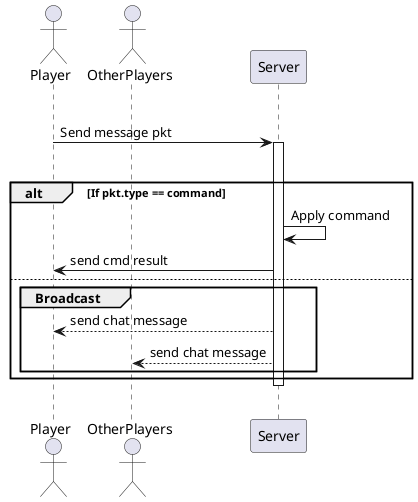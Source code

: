 @startuml Chat

actor Player
actor OtherPlayers
participant Server
|||
Player -> Server: Send message pkt
activate Server
|||
alt If pkt.type == command
    Server -> Server: Apply command
    Server -> Player: send cmd result
else
    group Broadcast
        Server ---> Player: send chat message
        Server ---> OtherPlayers: send chat message
    end
end
deactivate Server
|||
@enduml
